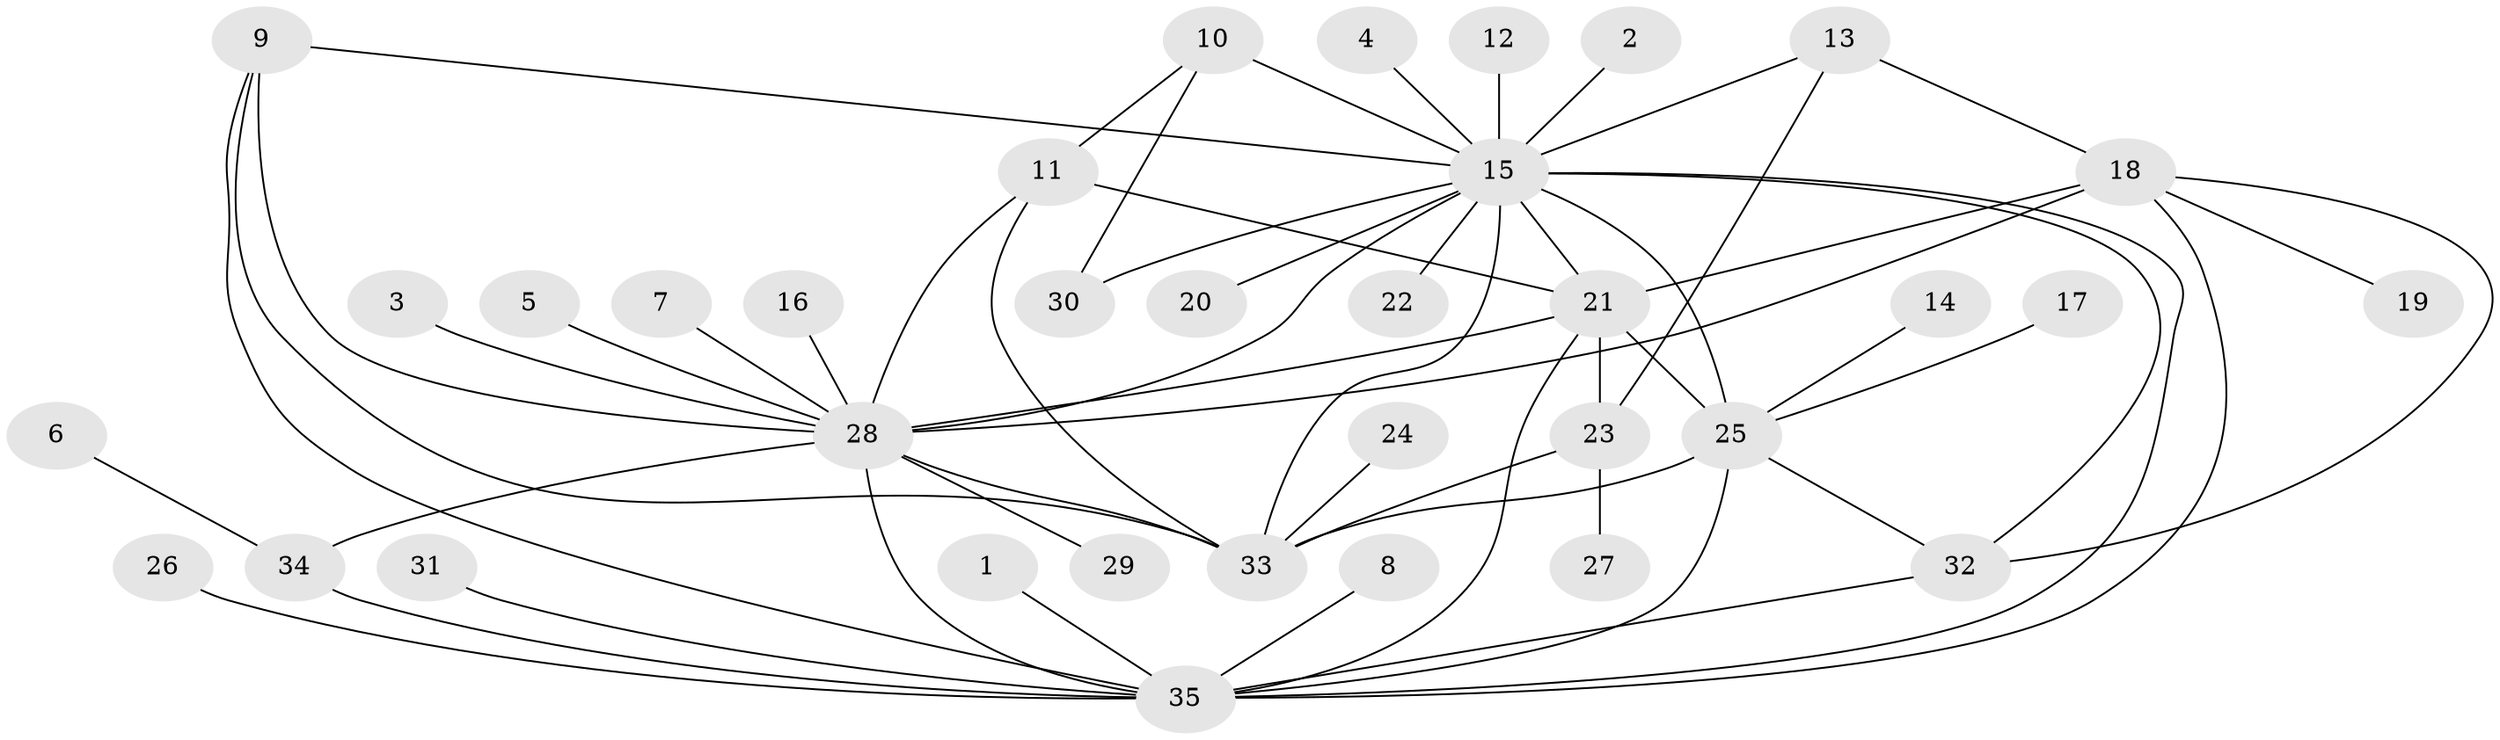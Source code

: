 // original degree distribution, {16: 0.015384615384615385, 5: 0.1076923076923077, 17: 0.015384615384615385, 1: 0.5384615384615384, 4: 0.03076923076923077, 3: 0.06153846153846154, 9: 0.015384615384615385, 6: 0.015384615384615385, 22: 0.015384615384615385, 8: 0.015384615384615385, 10: 0.015384615384615385, 2: 0.15384615384615385}
// Generated by graph-tools (version 1.1) at 2025/01/03/09/25 03:01:45]
// undirected, 35 vertices, 57 edges
graph export_dot {
graph [start="1"]
  node [color=gray90,style=filled];
  1;
  2;
  3;
  4;
  5;
  6;
  7;
  8;
  9;
  10;
  11;
  12;
  13;
  14;
  15;
  16;
  17;
  18;
  19;
  20;
  21;
  22;
  23;
  24;
  25;
  26;
  27;
  28;
  29;
  30;
  31;
  32;
  33;
  34;
  35;
  1 -- 35 [weight=1.0];
  2 -- 15 [weight=1.0];
  3 -- 28 [weight=1.0];
  4 -- 15 [weight=1.0];
  5 -- 28 [weight=1.0];
  6 -- 34 [weight=1.0];
  7 -- 28 [weight=1.0];
  8 -- 35 [weight=1.0];
  9 -- 15 [weight=1.0];
  9 -- 28 [weight=1.0];
  9 -- 33 [weight=1.0];
  9 -- 35 [weight=1.0];
  10 -- 11 [weight=1.0];
  10 -- 15 [weight=2.0];
  10 -- 30 [weight=1.0];
  11 -- 21 [weight=1.0];
  11 -- 28 [weight=1.0];
  11 -- 33 [weight=1.0];
  12 -- 15 [weight=1.0];
  13 -- 15 [weight=1.0];
  13 -- 18 [weight=1.0];
  13 -- 23 [weight=1.0];
  14 -- 25 [weight=1.0];
  15 -- 20 [weight=1.0];
  15 -- 21 [weight=2.0];
  15 -- 22 [weight=1.0];
  15 -- 25 [weight=2.0];
  15 -- 28 [weight=1.0];
  15 -- 30 [weight=1.0];
  15 -- 32 [weight=1.0];
  15 -- 33 [weight=1.0];
  15 -- 35 [weight=1.0];
  16 -- 28 [weight=1.0];
  17 -- 25 [weight=1.0];
  18 -- 19 [weight=1.0];
  18 -- 21 [weight=1.0];
  18 -- 28 [weight=1.0];
  18 -- 32 [weight=1.0];
  18 -- 35 [weight=1.0];
  21 -- 23 [weight=1.0];
  21 -- 25 [weight=1.0];
  21 -- 28 [weight=1.0];
  21 -- 35 [weight=1.0];
  23 -- 27 [weight=1.0];
  23 -- 33 [weight=1.0];
  24 -- 33 [weight=1.0];
  25 -- 32 [weight=1.0];
  25 -- 33 [weight=1.0];
  25 -- 35 [weight=1.0];
  26 -- 35 [weight=1.0];
  28 -- 29 [weight=1.0];
  28 -- 33 [weight=1.0];
  28 -- 34 [weight=1.0];
  28 -- 35 [weight=1.0];
  31 -- 35 [weight=1.0];
  32 -- 35 [weight=1.0];
  34 -- 35 [weight=1.0];
}

